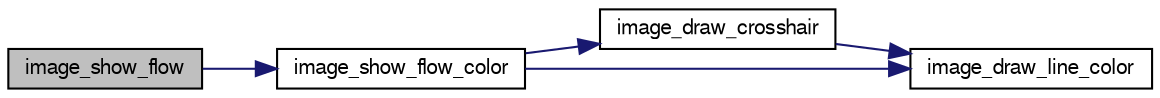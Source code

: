 digraph "image_show_flow"
{
  edge [fontname="FreeSans",fontsize="10",labelfontname="FreeSans",labelfontsize="10"];
  node [fontname="FreeSans",fontsize="10",shape=record];
  rankdir="LR";
  Node1 [label="image_show_flow",height=0.2,width=0.4,color="black", fillcolor="grey75", style="filled", fontcolor="black"];
  Node1 -> Node2 [color="midnightblue",fontsize="10",style="solid",fontname="FreeSans"];
  Node2 [label="image_show_flow_color",height=0.2,width=0.4,color="black", fillcolor="white", style="filled",URL="$image_8c.html#a9745125ba8d5be3b499b8ff972e189ee",tooltip="Shows the flow from a specific point to a new point This works on YUV422 and Grayscale images..."];
  Node2 -> Node3 [color="midnightblue",fontsize="10",style="solid",fontname="FreeSans"];
  Node3 [label="image_draw_crosshair",height=0.2,width=0.4,color="black", fillcolor="white", style="filled",URL="$image_8c.html#a3855947fea757e63088255cd9e68fcda",tooltip="Draw a cross-hair on the image. "];
  Node3 -> Node4 [color="midnightblue",fontsize="10",style="solid",fontname="FreeSans"];
  Node4 [label="image_draw_line_color",height=0.2,width=0.4,color="black", fillcolor="white", style="filled",URL="$image_8c.html#a5b1f40ae3b945985c9f4d09bdd313de8",tooltip="Draw a line on the image. "];
  Node2 -> Node4 [color="midnightblue",fontsize="10",style="solid",fontname="FreeSans"];
}
